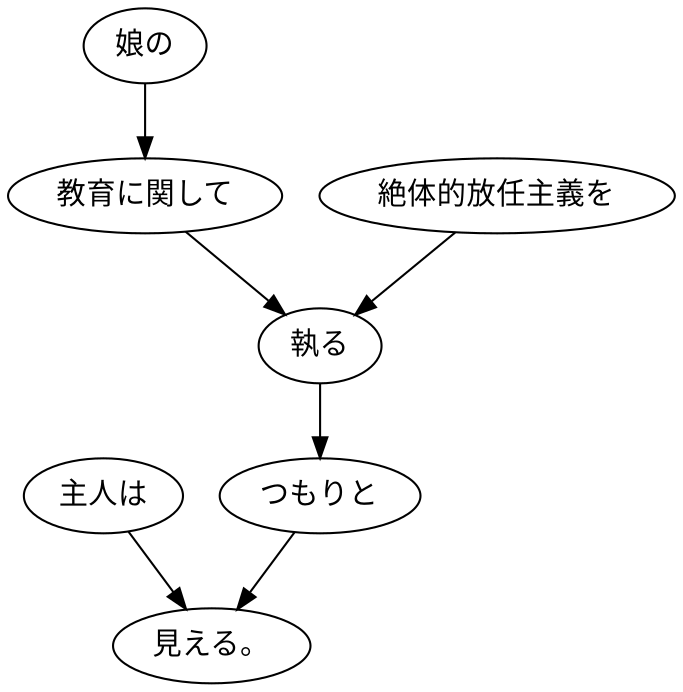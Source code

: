 digraph graph6660 {
	node0 [label="主人は"];
	node1 [label="娘の"];
	node2 [label="教育に関して"];
	node3 [label="絶体的放任主義を"];
	node4 [label="執る"];
	node5 [label="つもりと"];
	node6 [label="見える。"];
	node0 -> node6;
	node1 -> node2;
	node2 -> node4;
	node3 -> node4;
	node4 -> node5;
	node5 -> node6;
}
